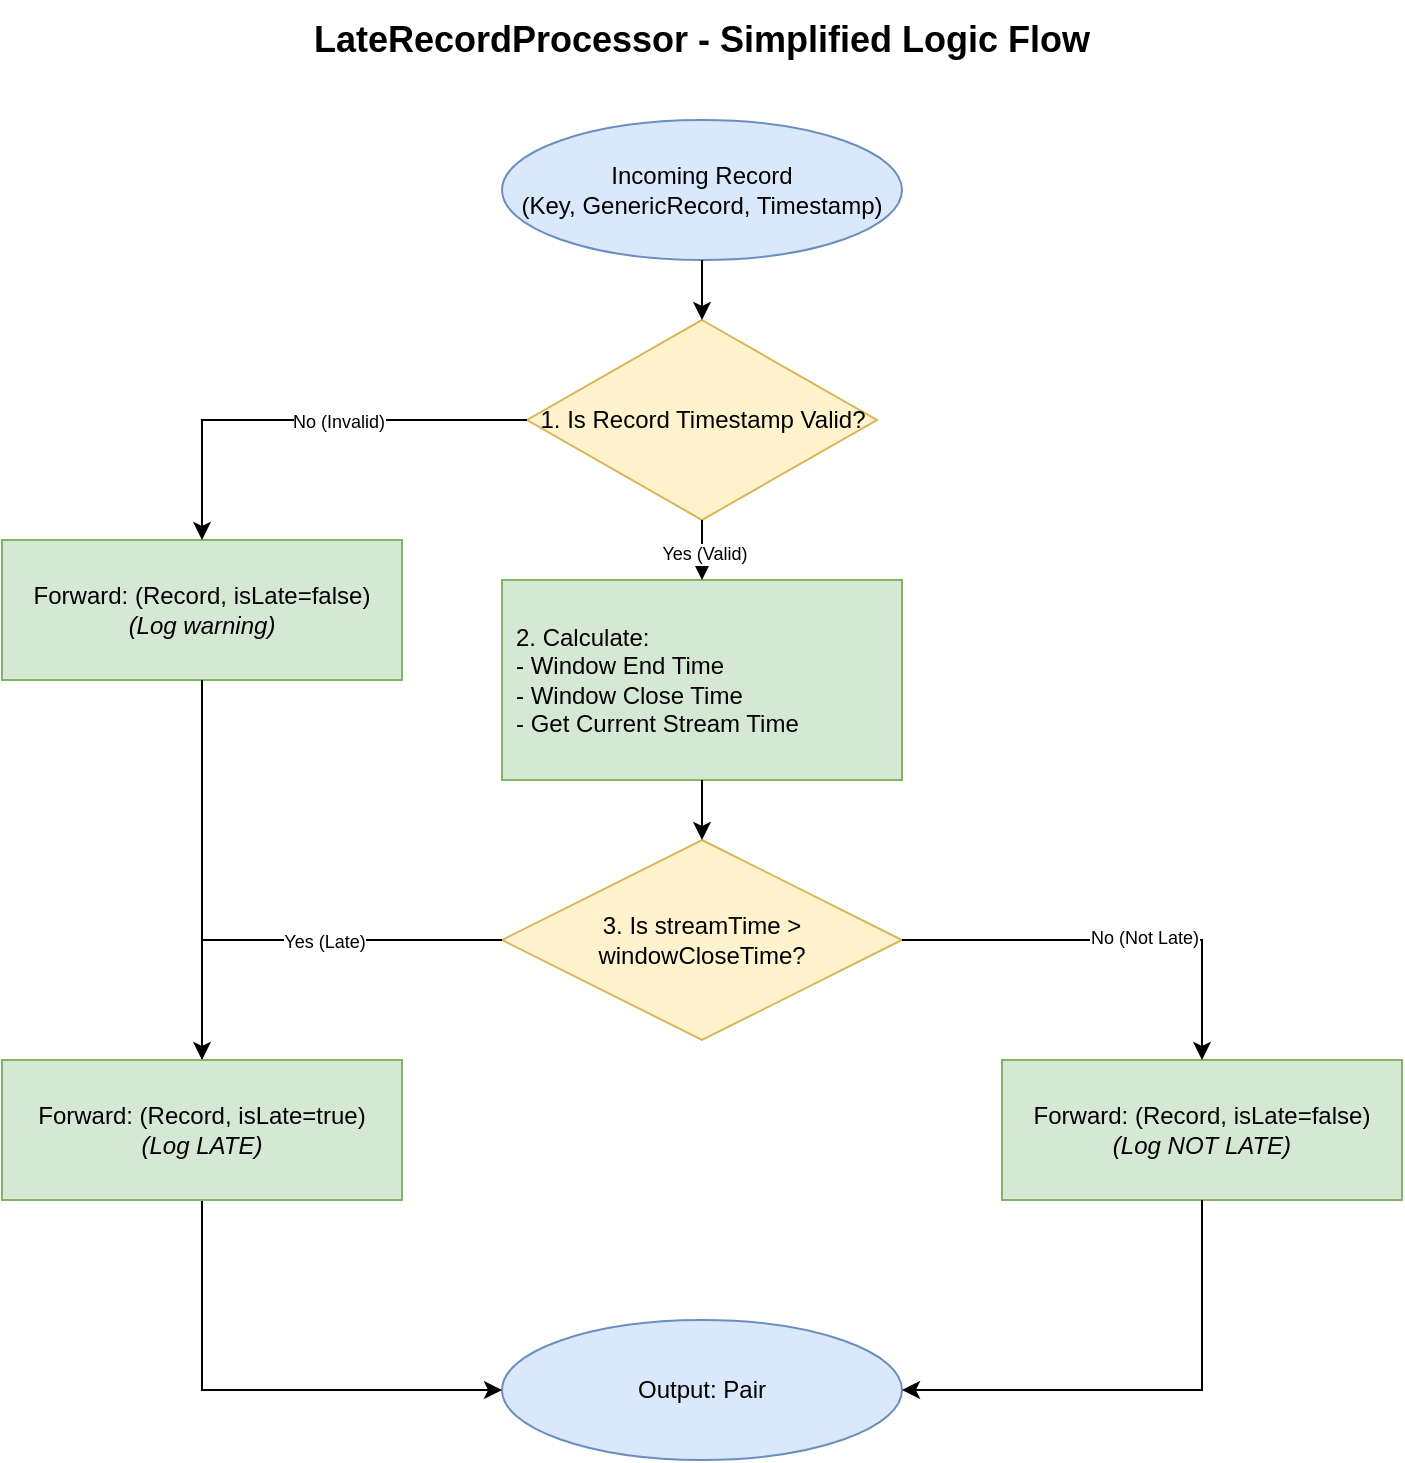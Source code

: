 <mxfile>
    <diagram id="diagram_late_processor_simple" name="LateRecordProcessor Flow (Simple)">
        <mxGraphModel dx="1421" dy="916" grid="0" gridSize="10" guides="1" tooltips="1" connect="1" arrows="1" fold="1" page="1" pageScale="1" pageWidth="1169" pageHeight="827" background="#ffffff" math="0" shadow="0">
            <root>
                <mxCell id="0"/>
                <mxCell id="1" parent="0"/>
                <mxCell id="title" value="LateRecordProcessor - Simplified Logic Flow" style="text;html=1;strokeColor=none;fillColor=none;align=center;verticalAlign=middle;whiteSpace=wrap;rounded=0;fontSize=18;fontStyle=1;" parent="1" vertex="1">
                    <mxGeometry x="250" y="20" width="600" height="40" as="geometry"/>
                </mxCell>
                <mxCell id="start" value="Incoming Record&lt;br&gt;(Key, GenericRecord, Timestamp)" style="ellipse;whiteSpace=wrap;html=1;fillColor=#dae8fc;strokeColor=#6c8ebf;" parent="1" vertex="1">
                    <mxGeometry x="450" y="80" width="200" height="70" as="geometry"/>
                </mxCell>
                <mxCell id="decision-valid-ts" value="1. Is Record Timestamp Valid?" style="rhombus;whiteSpace=wrap;html=1;fillColor=#fff2cc;strokeColor=#d6b656;" parent="1" vertex="1">
                    <mxGeometry x="462.5" y="180" width="175" height="100" as="geometry"/>
                </mxCell>
                <mxCell id="path-invalid-ts-outcome" value="Forward: (Record, isLate=false)&lt;br&gt;&lt;i&gt;(Log warning)&lt;/i&gt;" style="rounded=0;whiteSpace=wrap;html=1;fillColor=#d5e8d4;strokeColor=#82b366;" parent="1" vertex="1">
                    <mxGeometry x="200" y="290" width="200" height="70" as="geometry"/>
                </mxCell>
                <mxCell id="calculations" value="2. Calculate:&lt;br&gt;- Window End Time&lt;br&gt;- Window Close Time&lt;br&gt;- Get Current Stream Time" style="rounded=0;whiteSpace=wrap;html=1;fillColor=#d5e8d4;strokeColor=#82b366;align=left;spacingLeft=5;" parent="1" vertex="1">
                    <mxGeometry x="450" y="310" width="200" height="100" as="geometry"/>
                </mxCell>
                <mxCell id="decision-is-late" value="3. Is streamTime &amp;gt; windowCloseTime?" style="rhombus;whiteSpace=wrap;html=1;fillColor=#fff2cc;strokeColor=#d6b656;" parent="1" vertex="1">
                    <mxGeometry x="450" y="440" width="200" height="100" as="geometry"/>
                </mxCell>
                <mxCell id="path-not-late-outcome" value="Forward: (Record, isLate=false)&lt;br&gt;&lt;i&gt;(Log NOT LATE)&lt;/i&gt;" style="rounded=0;whiteSpace=wrap;html=1;fillColor=#d5e8d4;strokeColor=#82b366;" parent="1" vertex="1">
                    <mxGeometry x="700" y="550" width="200" height="70" as="geometry"/>
                </mxCell>
                <mxCell id="end" value="Output: Pair&lt;GenericRecord, Boolean&gt;" style="ellipse;whiteSpace=wrap;html=1;fillColor=#dae8fc;strokeColor=#6c8ebf;" parent="1" vertex="1">
                    <mxGeometry x="450" y="680" width="200" height="70" as="geometry"/>
                </mxCell>
                <mxCell id="edge-start-to-decision-valid-ts" style="endArrow=classic;html=1;rounded=0;" parent="1" source="start" target="decision-valid-ts" edge="1">
                    <mxGeometry width="50" height="50" relative="1" as="geometry"/>
                </mxCell>
                <mxCell id="edge-decision-valid-ts-to-invalid-outcome" style="endArrow=classic;html=1;rounded=0;entryX=0.5;entryY=0;entryDx=0;entryDy=0;" parent="1" source="decision-valid-ts" target="path-invalid-ts-outcome" edge="1">
                    <mxGeometry width="50" height="50" relative="1" as="geometry">
                        <mxPoint x="452.5" y="230" as="sourcePoint"/>
                        <mxPoint x="300" y="280" as="targetPoint"/>
                        <Array as="points">
                            <mxPoint x="300" y="230"/>
                        </Array>
                    </mxGeometry>
                </mxCell>
                <mxCell id="label-decision-valid-ts-to-invalid-outcome" value="No (Invalid)" style="edgeLabel;html=1;align=center;verticalAlign=middle;resizable=0;points=[];fontSize=9;" parent="edge-decision-valid-ts-to-invalid-outcome" vertex="1" connectable="0">
                    <mxGeometry x="-0.15" y="1" relative="1" as="geometry"/>
                </mxCell>
                <mxCell id="edge-invalid-outcome-to-end" style="endArrow=classic;html=1;rounded=0;entryX=0;entryY=0.5;entryDx=0;entryDy=0;" parent="1" source="path-invalid-ts-outcome" target="end" edge="1">
                    <mxGeometry width="50" height="50" relative="1" as="geometry">
                        <mxPoint x="300" y="370" as="sourcePoint"/>
                        <mxPoint x="440" y="715" as="targetPoint"/>
                        <Array as="points">
                            <mxPoint x="300" y="715"/>
                        </Array>
                    </mxGeometry>
                </mxCell>
                <mxCell id="edge-decision-valid-ts-to-calculations" style="endArrow=classic;html=1;rounded=0;entryX=0.5;entryY=0;entryDx=0;entryDy=0;" parent="1" source="decision-valid-ts" target="calculations" edge="1">
                    <mxGeometry width="50" height="50" relative="1" as="geometry">
                        <mxPoint x="647.5" y="230" as="sourcePoint"/>
                        <mxPoint x="550" y="300" as="targetPoint"/>
                    </mxGeometry>
                </mxCell>
                <mxCell id="label-decision-valid-ts-to-calculations" value="Yes (Valid)" style="edgeLabel;html=1;align=center;verticalAlign=middle;resizable=0;points=[];fontSize=9;" parent="edge-decision-valid-ts-to-calculations" vertex="1" connectable="0">
                    <mxGeometry x="0.1" y="1" relative="1" as="geometry"/>
                </mxCell>
                <mxCell id="edge-calculations-to-decision-is-late" style="endArrow=classic;html=1;rounded=0;" parent="1" source="calculations" target="decision-is-late" edge="1">
                    <mxGeometry width="50" height="50" relative="1" as="geometry"/>
                </mxCell>
                <mxCell id="edge-decision-is-late-to-is-late-outcome" style="endArrow=classic;html=1;rounded=0;entryX=0.5;entryY=0;entryDx=0;entryDy=0;" parent="1" source="decision-is-late" target="path-is-late-outcome" edge="1">
                    <mxGeometry width="50" height="50" relative="1" as="geometry">
                        <mxPoint x="440" y="490" as="sourcePoint"/>
                        <mxPoint x="300" y="540" as="targetPoint"/>
                        <Array as="points">
                            <mxPoint x="300" y="490"/>
                        </Array>
                    </mxGeometry>
                </mxCell>
                <mxCell id="label-decision-is-late-to-is-late-outcome" value="Yes (Late)" style="edgeLabel;html=1;align=center;verticalAlign=middle;resizable=0;points=[];fontSize=9;" parent="edge-decision-is-late-to-is-late-outcome" vertex="1" connectable="0">
                    <mxGeometry x="-0.15" y="1" relative="1" as="geometry"/>
                </mxCell>
                <mxCell id="edge-decision-is-late-to-not-late-outcome" style="endArrow=classic;html=1;rounded=0;entryX=0.5;entryY=0;entryDx=0;entryDy=0;" parent="1" source="decision-is-late" target="path-not-late-outcome" edge="1">
                    <mxGeometry width="50" height="50" relative="1" as="geometry">
                        <mxPoint x="660" y="490" as="sourcePoint"/>
                        <mxPoint x="800" y="540" as="targetPoint"/>
                        <Array as="points">
                            <mxPoint x="800" y="490"/>
                        </Array>
                    </mxGeometry>
                </mxCell>
                <mxCell id="label-decision-is-late-to-not-late-outcome" value="No (Not Late)" style="edgeLabel;html=1;align=center;verticalAlign=middle;resizable=0;points=[];fontSize=9;" parent="edge-decision-is-late-to-not-late-outcome" vertex="1" connectable="0">
                    <mxGeometry x="0.15" y="1" relative="1" as="geometry"/>
                </mxCell>
                <mxCell id="edge-not-late-outcome-to-end" style="endArrow=classic;html=1;rounded=0;entryX=1;entryY=0.5;entryDx=0;entryDy=0;" parent="1" source="path-not-late-outcome" target="end" edge="1">
                    <mxGeometry width="50" height="50" relative="1" as="geometry">
                        <mxPoint x="800" y="630" as="sourcePoint"/>
                        <mxPoint x="660" y="715" as="targetPoint"/>
                        <Array as="points">
                            <mxPoint x="800" y="715"/>
                        </Array>
                    </mxGeometry>
                </mxCell>
                <mxCell id="path-is-late-outcome" value="Forward: (Record, isLate=true)&lt;br&gt;&lt;i&gt;(Log LATE)&lt;/i&gt;" style="rounded=0;whiteSpace=wrap;html=1;fillColor=#d5e8d4;strokeColor=#82b366;" parent="1" vertex="1">
                    <mxGeometry x="200" y="550" width="200" height="70" as="geometry"/>
                </mxCell>
            </root>
        </mxGraphModel>
    </diagram>
</mxfile>